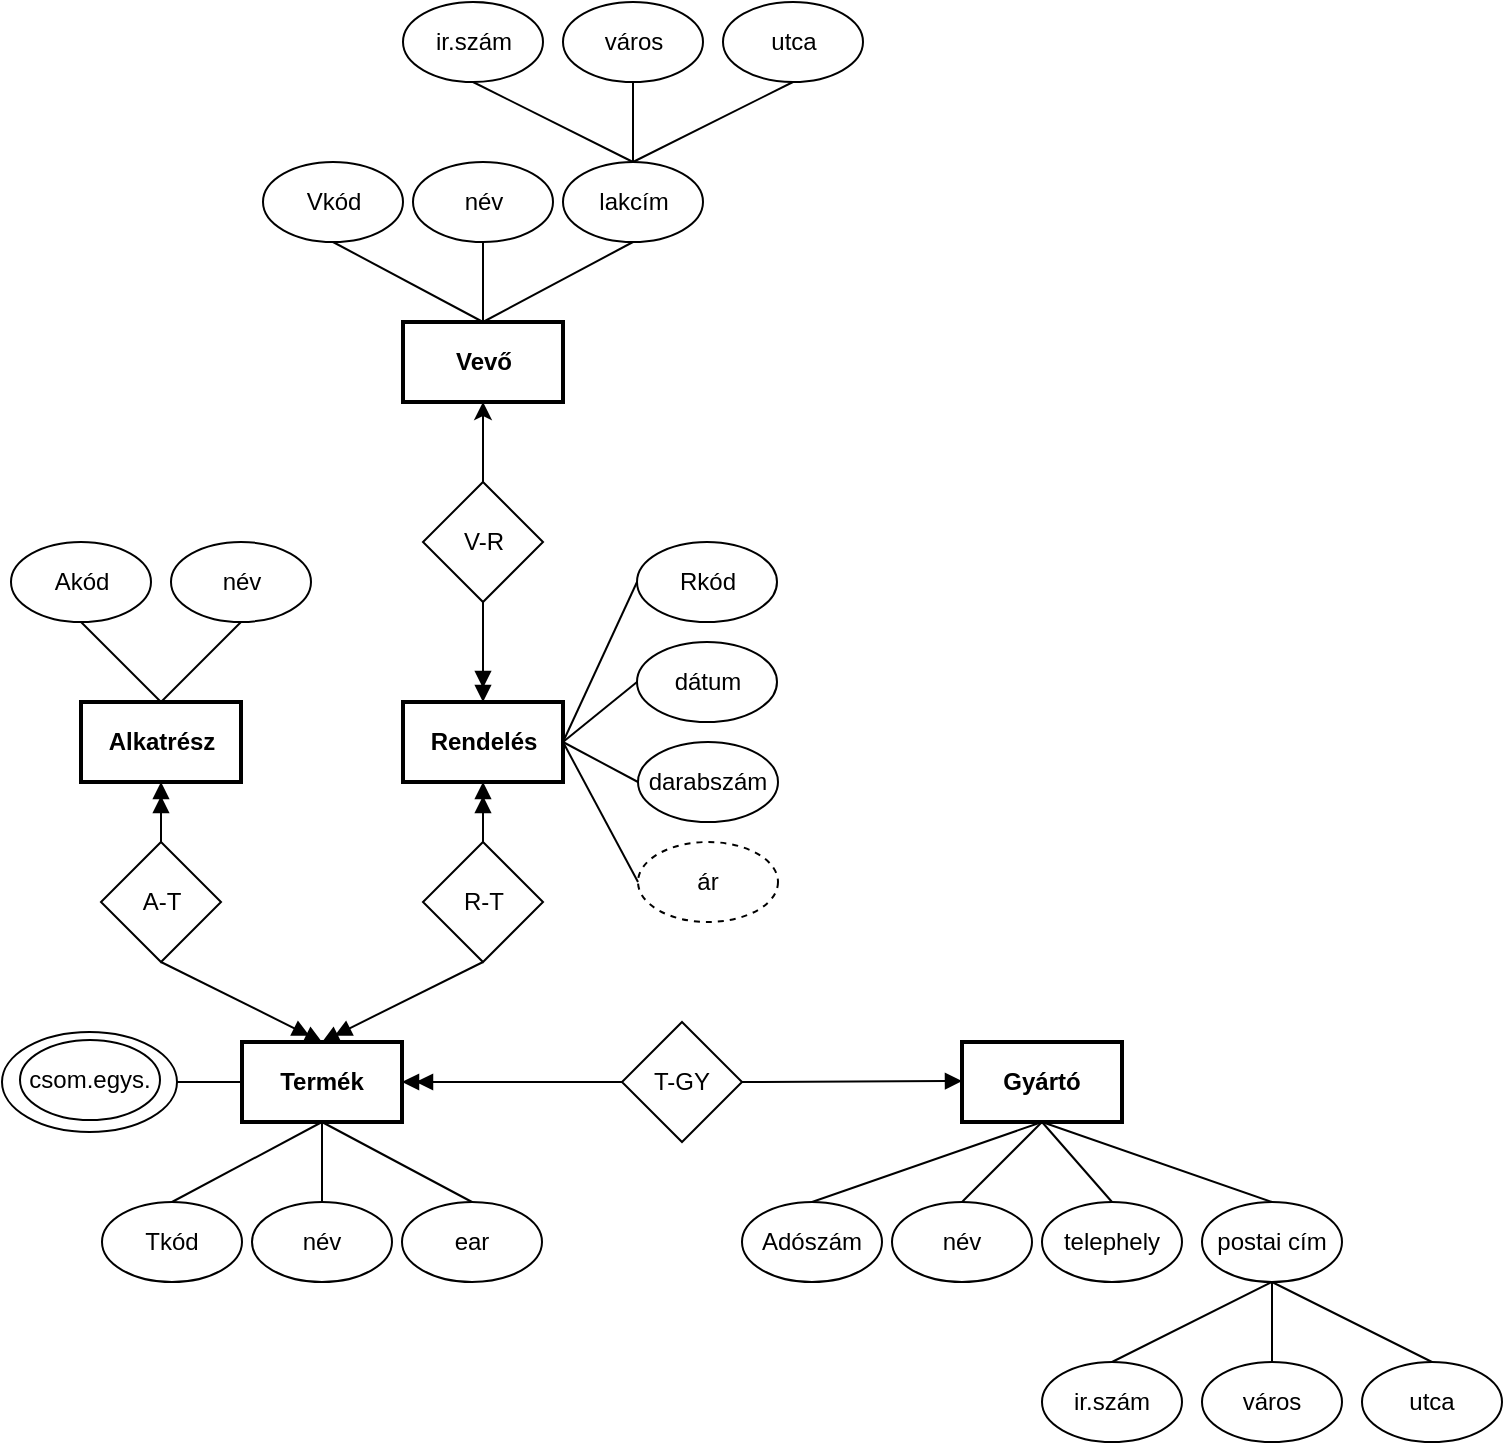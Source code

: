 <mxfile version="26.0.16">
  <diagram name="1 oldal" id="SWGS1Y7EocCnBRG4nAMQ">
    <mxGraphModel dx="972" dy="512" grid="1" gridSize="10" guides="1" tooltips="1" connect="1" arrows="1" fold="1" page="1" pageScale="1" pageWidth="827" pageHeight="1169" math="0" shadow="0">
      <root>
        <mxCell id="0" />
        <mxCell id="1" parent="0" />
        <mxCell id="RpMsPmkwIsjMrGcKM_-s-1" value="Termék" style="rounded=0;whiteSpace=wrap;html=1;strokeWidth=2;fontStyle=1" vertex="1" parent="1">
          <mxGeometry x="160" y="600" width="80" height="40" as="geometry" />
        </mxCell>
        <mxCell id="RpMsPmkwIsjMrGcKM_-s-21" style="edgeStyle=orthogonalEdgeStyle;rounded=0;orthogonalLoop=1;jettySize=auto;html=1;entryX=1;entryY=0.5;entryDx=0;entryDy=0;endArrow=doubleBlock;endFill=1;" edge="1" parent="1" source="RpMsPmkwIsjMrGcKM_-s-3" target="RpMsPmkwIsjMrGcKM_-s-1">
          <mxGeometry relative="1" as="geometry" />
        </mxCell>
        <mxCell id="RpMsPmkwIsjMrGcKM_-s-3" value="T-GY" style="rhombus;whiteSpace=wrap;html=1;" vertex="1" parent="1">
          <mxGeometry x="350" y="590" width="60" height="60" as="geometry" />
        </mxCell>
        <mxCell id="RpMsPmkwIsjMrGcKM_-s-5" value="" style="endArrow=block;html=1;rounded=0;exitX=1;exitY=0.5;exitDx=0;exitDy=0;entryX=0;entryY=0.5;entryDx=0;entryDy=0;endFill=1;" edge="1" parent="1" source="RpMsPmkwIsjMrGcKM_-s-3">
          <mxGeometry width="50" height="50" relative="1" as="geometry">
            <mxPoint x="450" y="619.5" as="sourcePoint" />
            <mxPoint x="520" y="619.5" as="targetPoint" />
          </mxGeometry>
        </mxCell>
        <mxCell id="RpMsPmkwIsjMrGcKM_-s-6" value="Tkód" style="ellipse;whiteSpace=wrap;html=1;" vertex="1" parent="1">
          <mxGeometry x="90" y="680" width="70" height="40" as="geometry" />
        </mxCell>
        <mxCell id="RpMsPmkwIsjMrGcKM_-s-7" value="név" style="ellipse;whiteSpace=wrap;html=1;" vertex="1" parent="1">
          <mxGeometry x="165" y="680" width="70" height="40" as="geometry" />
        </mxCell>
        <mxCell id="RpMsPmkwIsjMrGcKM_-s-8" value="ear" style="ellipse;whiteSpace=wrap;html=1;" vertex="1" parent="1">
          <mxGeometry x="240" y="680" width="70" height="40" as="geometry" />
        </mxCell>
        <mxCell id="RpMsPmkwIsjMrGcKM_-s-9" value="" style="endArrow=none;html=1;rounded=0;exitX=0.5;exitY=0;exitDx=0;exitDy=0;entryX=0;entryY=0.5;entryDx=0;entryDy=0;" edge="1" parent="1" source="RpMsPmkwIsjMrGcKM_-s-6">
          <mxGeometry width="50" height="50" relative="1" as="geometry">
            <mxPoint x="130" y="640" as="sourcePoint" />
            <mxPoint x="200" y="640" as="targetPoint" />
          </mxGeometry>
        </mxCell>
        <mxCell id="RpMsPmkwIsjMrGcKM_-s-10" value="" style="endArrow=none;html=1;rounded=0;exitX=0.5;exitY=0;exitDx=0;exitDy=0;entryX=0.5;entryY=1;entryDx=0;entryDy=0;" edge="1" parent="1" source="RpMsPmkwIsjMrGcKM_-s-7" target="RpMsPmkwIsjMrGcKM_-s-1">
          <mxGeometry width="50" height="50" relative="1" as="geometry">
            <mxPoint x="132" y="688" as="sourcePoint" />
            <mxPoint x="210" y="650" as="targetPoint" />
          </mxGeometry>
        </mxCell>
        <mxCell id="RpMsPmkwIsjMrGcKM_-s-11" value="" style="endArrow=none;html=1;rounded=0;exitX=0.5;exitY=0;exitDx=0;exitDy=0;" edge="1" parent="1" source="RpMsPmkwIsjMrGcKM_-s-8">
          <mxGeometry width="50" height="50" relative="1" as="geometry">
            <mxPoint x="210" y="690" as="sourcePoint" />
            <mxPoint x="200" y="640" as="targetPoint" />
          </mxGeometry>
        </mxCell>
        <mxCell id="RpMsPmkwIsjMrGcKM_-s-12" value="Gyártó" style="rounded=0;whiteSpace=wrap;html=1;strokeWidth=2;fontStyle=1" vertex="1" parent="1">
          <mxGeometry x="520" y="600" width="80" height="40" as="geometry" />
        </mxCell>
        <mxCell id="RpMsPmkwIsjMrGcKM_-s-14" value="Adószám" style="ellipse;whiteSpace=wrap;html=1;" vertex="1" parent="1">
          <mxGeometry x="410" y="680" width="70" height="40" as="geometry" />
        </mxCell>
        <mxCell id="RpMsPmkwIsjMrGcKM_-s-15" value="név" style="ellipse;whiteSpace=wrap;html=1;" vertex="1" parent="1">
          <mxGeometry x="485" y="680" width="70" height="40" as="geometry" />
        </mxCell>
        <mxCell id="RpMsPmkwIsjMrGcKM_-s-16" value="telephely" style="ellipse;whiteSpace=wrap;html=1;" vertex="1" parent="1">
          <mxGeometry x="560" y="680" width="70" height="40" as="geometry" />
        </mxCell>
        <mxCell id="RpMsPmkwIsjMrGcKM_-s-17" value="" style="endArrow=none;html=1;rounded=0;exitX=0.5;exitY=0;exitDx=0;exitDy=0;entryX=0;entryY=0.5;entryDx=0;entryDy=0;" edge="1" parent="1" source="RpMsPmkwIsjMrGcKM_-s-14">
          <mxGeometry width="50" height="50" relative="1" as="geometry">
            <mxPoint x="490" y="640" as="sourcePoint" />
            <mxPoint x="560" y="640" as="targetPoint" />
          </mxGeometry>
        </mxCell>
        <mxCell id="RpMsPmkwIsjMrGcKM_-s-18" value="" style="endArrow=none;html=1;rounded=0;exitX=0.5;exitY=0;exitDx=0;exitDy=0;entryX=0.5;entryY=1;entryDx=0;entryDy=0;" edge="1" parent="1" source="RpMsPmkwIsjMrGcKM_-s-15" target="RpMsPmkwIsjMrGcKM_-s-12">
          <mxGeometry width="50" height="50" relative="1" as="geometry">
            <mxPoint x="492" y="688" as="sourcePoint" />
            <mxPoint x="570" y="650" as="targetPoint" />
          </mxGeometry>
        </mxCell>
        <mxCell id="RpMsPmkwIsjMrGcKM_-s-19" value="" style="endArrow=none;html=1;rounded=0;exitX=0.5;exitY=0;exitDx=0;exitDy=0;" edge="1" parent="1" source="RpMsPmkwIsjMrGcKM_-s-16">
          <mxGeometry width="50" height="50" relative="1" as="geometry">
            <mxPoint x="570" y="690" as="sourcePoint" />
            <mxPoint x="560" y="640" as="targetPoint" />
          </mxGeometry>
        </mxCell>
        <mxCell id="RpMsPmkwIsjMrGcKM_-s-22" value="postai cím" style="ellipse;whiteSpace=wrap;html=1;" vertex="1" parent="1">
          <mxGeometry x="640" y="680" width="70" height="40" as="geometry" />
        </mxCell>
        <mxCell id="RpMsPmkwIsjMrGcKM_-s-23" value="" style="endArrow=none;html=1;rounded=0;exitX=0.5;exitY=0;exitDx=0;exitDy=0;entryX=0.5;entryY=1;entryDx=0;entryDy=0;" edge="1" parent="1" source="RpMsPmkwIsjMrGcKM_-s-22" target="RpMsPmkwIsjMrGcKM_-s-12">
          <mxGeometry width="50" height="50" relative="1" as="geometry">
            <mxPoint x="605" y="690" as="sourcePoint" />
            <mxPoint x="570" y="650" as="targetPoint" />
          </mxGeometry>
        </mxCell>
        <mxCell id="RpMsPmkwIsjMrGcKM_-s-24" value="ir.szám" style="ellipse;whiteSpace=wrap;html=1;" vertex="1" parent="1">
          <mxGeometry x="560" y="760" width="70" height="40" as="geometry" />
        </mxCell>
        <mxCell id="RpMsPmkwIsjMrGcKM_-s-25" value="" style="endArrow=none;html=1;rounded=0;exitX=0.5;exitY=0;exitDx=0;exitDy=0;entryX=0.5;entryY=1;entryDx=0;entryDy=0;" edge="1" parent="1" source="RpMsPmkwIsjMrGcKM_-s-24" target="RpMsPmkwIsjMrGcKM_-s-22">
          <mxGeometry width="50" height="50" relative="1" as="geometry">
            <mxPoint x="725" y="770" as="sourcePoint" />
            <mxPoint x="660" y="740" as="targetPoint" />
          </mxGeometry>
        </mxCell>
        <mxCell id="RpMsPmkwIsjMrGcKM_-s-26" value="város" style="ellipse;whiteSpace=wrap;html=1;" vertex="1" parent="1">
          <mxGeometry x="640" y="760" width="70" height="40" as="geometry" />
        </mxCell>
        <mxCell id="RpMsPmkwIsjMrGcKM_-s-27" value="utca" style="ellipse;whiteSpace=wrap;html=1;" vertex="1" parent="1">
          <mxGeometry x="720" y="760" width="70" height="40" as="geometry" />
        </mxCell>
        <mxCell id="RpMsPmkwIsjMrGcKM_-s-28" value="" style="endArrow=none;html=1;rounded=0;exitX=0.5;exitY=0;exitDx=0;exitDy=0;entryX=0.5;entryY=1;entryDx=0;entryDy=0;" edge="1" parent="1" source="RpMsPmkwIsjMrGcKM_-s-26" target="RpMsPmkwIsjMrGcKM_-s-22">
          <mxGeometry width="50" height="50" relative="1" as="geometry">
            <mxPoint x="605" y="770" as="sourcePoint" />
            <mxPoint x="710" y="740" as="targetPoint" />
          </mxGeometry>
        </mxCell>
        <mxCell id="RpMsPmkwIsjMrGcKM_-s-29" value="" style="endArrow=none;html=1;rounded=0;exitX=0.5;exitY=0;exitDx=0;exitDy=0;entryX=0.5;entryY=1;entryDx=0;entryDy=0;" edge="1" parent="1" source="RpMsPmkwIsjMrGcKM_-s-27" target="RpMsPmkwIsjMrGcKM_-s-22">
          <mxGeometry width="50" height="50" relative="1" as="geometry">
            <mxPoint x="615" y="780" as="sourcePoint" />
            <mxPoint x="770" y="730" as="targetPoint" />
          </mxGeometry>
        </mxCell>
        <mxCell id="RpMsPmkwIsjMrGcKM_-s-30" value="Tkód" style="ellipse;whiteSpace=wrap;html=1;" vertex="1" parent="1">
          <mxGeometry x="40" y="595" width="87.5" height="50" as="geometry" />
        </mxCell>
        <mxCell id="RpMsPmkwIsjMrGcKM_-s-31" value="csom.egys." style="ellipse;whiteSpace=wrap;html=1;" vertex="1" parent="1">
          <mxGeometry x="49" y="599" width="70" height="40" as="geometry" />
        </mxCell>
        <mxCell id="RpMsPmkwIsjMrGcKM_-s-32" value="" style="endArrow=none;html=1;rounded=0;entryX=0;entryY=0.5;entryDx=0;entryDy=0;exitX=1;exitY=0.5;exitDx=0;exitDy=0;" edge="1" parent="1" source="RpMsPmkwIsjMrGcKM_-s-30" target="RpMsPmkwIsjMrGcKM_-s-1">
          <mxGeometry width="50" height="50" relative="1" as="geometry">
            <mxPoint x="140" y="640" as="sourcePoint" />
            <mxPoint x="202.5" y="580" as="targetPoint" />
          </mxGeometry>
        </mxCell>
        <mxCell id="RpMsPmkwIsjMrGcKM_-s-33" value="Alkatrész" style="rounded=0;whiteSpace=wrap;html=1;strokeWidth=2;fontStyle=1" vertex="1" parent="1">
          <mxGeometry x="79.5" y="430" width="80" height="40" as="geometry" />
        </mxCell>
        <mxCell id="RpMsPmkwIsjMrGcKM_-s-35" style="edgeStyle=orthogonalEdgeStyle;rounded=0;orthogonalLoop=1;jettySize=auto;html=1;entryX=0.5;entryY=1;entryDx=0;entryDy=0;endArrow=doubleBlock;startFill=0;endFill=1;" edge="1" parent="1" source="RpMsPmkwIsjMrGcKM_-s-34" target="RpMsPmkwIsjMrGcKM_-s-33">
          <mxGeometry relative="1" as="geometry" />
        </mxCell>
        <mxCell id="RpMsPmkwIsjMrGcKM_-s-36" style="rounded=0;orthogonalLoop=1;jettySize=auto;html=1;entryX=0.5;entryY=0;entryDx=0;entryDy=0;endArrow=doubleBlock;startFill=0;endFill=1;exitX=0.5;exitY=1;exitDx=0;exitDy=0;" edge="1" parent="1" source="RpMsPmkwIsjMrGcKM_-s-34" target="RpMsPmkwIsjMrGcKM_-s-1">
          <mxGeometry relative="1" as="geometry" />
        </mxCell>
        <mxCell id="RpMsPmkwIsjMrGcKM_-s-34" value="A-T" style="rhombus;whiteSpace=wrap;html=1;" vertex="1" parent="1">
          <mxGeometry x="89.5" y="500" width="60" height="60" as="geometry" />
        </mxCell>
        <mxCell id="RpMsPmkwIsjMrGcKM_-s-37" value="név" style="ellipse;whiteSpace=wrap;html=1;" vertex="1" parent="1">
          <mxGeometry x="124.5" y="350" width="70" height="40" as="geometry" />
        </mxCell>
        <mxCell id="RpMsPmkwIsjMrGcKM_-s-38" value="Akód" style="ellipse;whiteSpace=wrap;html=1;" vertex="1" parent="1">
          <mxGeometry x="44.5" y="350" width="70" height="40" as="geometry" />
        </mxCell>
        <mxCell id="RpMsPmkwIsjMrGcKM_-s-39" style="rounded=0;orthogonalLoop=1;jettySize=auto;html=1;entryX=0.5;entryY=0;entryDx=0;entryDy=0;endArrow=none;startFill=0;exitX=0.5;exitY=1;exitDx=0;exitDy=0;" edge="1" parent="1" source="RpMsPmkwIsjMrGcKM_-s-37" target="RpMsPmkwIsjMrGcKM_-s-33">
          <mxGeometry relative="1" as="geometry" />
        </mxCell>
        <mxCell id="RpMsPmkwIsjMrGcKM_-s-40" style="rounded=0;orthogonalLoop=1;jettySize=auto;html=1;exitX=0.5;exitY=1;exitDx=0;exitDy=0;entryX=0.5;entryY=0;entryDx=0;entryDy=0;endArrow=none;startFill=0;" edge="1" parent="1" source="RpMsPmkwIsjMrGcKM_-s-38" target="RpMsPmkwIsjMrGcKM_-s-33">
          <mxGeometry relative="1" as="geometry" />
        </mxCell>
        <mxCell id="RpMsPmkwIsjMrGcKM_-s-41" value="Rendelés" style="rounded=0;whiteSpace=wrap;html=1;strokeWidth=2;fontStyle=1" vertex="1" parent="1">
          <mxGeometry x="240.5" y="430" width="80" height="40" as="geometry" />
        </mxCell>
        <mxCell id="RpMsPmkwIsjMrGcKM_-s-42" style="edgeStyle=orthogonalEdgeStyle;rounded=0;orthogonalLoop=1;jettySize=auto;html=1;entryX=0.5;entryY=1;entryDx=0;entryDy=0;endArrow=doubleBlock;startFill=0;endFill=1;" edge="1" parent="1" source="RpMsPmkwIsjMrGcKM_-s-43" target="RpMsPmkwIsjMrGcKM_-s-41">
          <mxGeometry relative="1" as="geometry" />
        </mxCell>
        <mxCell id="RpMsPmkwIsjMrGcKM_-s-49" style="rounded=0;orthogonalLoop=1;jettySize=auto;html=1;entryX=0.5;entryY=0;entryDx=0;entryDy=0;endArrow=doubleBlock;endFill=1;exitX=0.5;exitY=1;exitDx=0;exitDy=0;" edge="1" parent="1" source="RpMsPmkwIsjMrGcKM_-s-43" target="RpMsPmkwIsjMrGcKM_-s-1">
          <mxGeometry relative="1" as="geometry" />
        </mxCell>
        <mxCell id="RpMsPmkwIsjMrGcKM_-s-43" value="R-T" style="rhombus;whiteSpace=wrap;html=1;" vertex="1" parent="1">
          <mxGeometry x="250.5" y="500" width="60" height="60" as="geometry" />
        </mxCell>
        <mxCell id="RpMsPmkwIsjMrGcKM_-s-44" value="ár" style="ellipse;whiteSpace=wrap;html=1;dashed=1;" vertex="1" parent="1">
          <mxGeometry x="358" y="500" width="70" height="40" as="geometry" />
        </mxCell>
        <mxCell id="RpMsPmkwIsjMrGcKM_-s-45" value="darabszám" style="ellipse;whiteSpace=wrap;html=1;" vertex="1" parent="1">
          <mxGeometry x="358" y="450" width="70" height="40" as="geometry" />
        </mxCell>
        <mxCell id="RpMsPmkwIsjMrGcKM_-s-46" style="rounded=0;orthogonalLoop=1;jettySize=auto;html=1;entryX=1;entryY=0.5;entryDx=0;entryDy=0;endArrow=none;startFill=0;exitX=0;exitY=0.5;exitDx=0;exitDy=0;" edge="1" parent="1" source="RpMsPmkwIsjMrGcKM_-s-44" target="RpMsPmkwIsjMrGcKM_-s-41">
          <mxGeometry relative="1" as="geometry" />
        </mxCell>
        <mxCell id="RpMsPmkwIsjMrGcKM_-s-47" style="rounded=0;orthogonalLoop=1;jettySize=auto;html=1;exitX=0;exitY=0.5;exitDx=0;exitDy=0;entryX=1;entryY=0.5;entryDx=0;entryDy=0;endArrow=none;startFill=0;" edge="1" parent="1" source="RpMsPmkwIsjMrGcKM_-s-45" target="RpMsPmkwIsjMrGcKM_-s-41">
          <mxGeometry relative="1" as="geometry" />
        </mxCell>
        <mxCell id="RpMsPmkwIsjMrGcKM_-s-51" value="dátum" style="ellipse;whiteSpace=wrap;html=1;" vertex="1" parent="1">
          <mxGeometry x="357.5" y="400" width="70" height="40" as="geometry" />
        </mxCell>
        <mxCell id="RpMsPmkwIsjMrGcKM_-s-52" value="Rkód" style="ellipse;whiteSpace=wrap;html=1;" vertex="1" parent="1">
          <mxGeometry x="357.5" y="350" width="70" height="40" as="geometry" />
        </mxCell>
        <mxCell id="RpMsPmkwIsjMrGcKM_-s-53" style="rounded=0;orthogonalLoop=1;jettySize=auto;html=1;entryX=1;entryY=0.5;entryDx=0;entryDy=0;endArrow=none;startFill=0;exitX=0;exitY=0.5;exitDx=0;exitDy=0;" edge="1" parent="1" source="RpMsPmkwIsjMrGcKM_-s-51" target="RpMsPmkwIsjMrGcKM_-s-41">
          <mxGeometry relative="1" as="geometry">
            <mxPoint x="320.5" y="350" as="targetPoint" />
          </mxGeometry>
        </mxCell>
        <mxCell id="RpMsPmkwIsjMrGcKM_-s-54" style="rounded=0;orthogonalLoop=1;jettySize=auto;html=1;entryX=1;entryY=0.5;entryDx=0;entryDy=0;endArrow=none;startFill=0;exitX=0;exitY=0.5;exitDx=0;exitDy=0;" edge="1" parent="1" source="RpMsPmkwIsjMrGcKM_-s-52" target="RpMsPmkwIsjMrGcKM_-s-41">
          <mxGeometry relative="1" as="geometry">
            <mxPoint x="331" y="460" as="targetPoint" />
            <mxPoint x="367" y="410" as="sourcePoint" />
          </mxGeometry>
        </mxCell>
        <mxCell id="RpMsPmkwIsjMrGcKM_-s-58" style="rounded=0;orthogonalLoop=1;jettySize=auto;html=1;entryX=0.5;entryY=1;entryDx=0;entryDy=0;" edge="1" parent="1" source="RpMsPmkwIsjMrGcKM_-s-55" target="RpMsPmkwIsjMrGcKM_-s-57">
          <mxGeometry relative="1" as="geometry">
            <mxPoint x="280.5" y="320" as="sourcePoint" />
          </mxGeometry>
        </mxCell>
        <mxCell id="RpMsPmkwIsjMrGcKM_-s-59" value="" style="rounded=0;orthogonalLoop=1;jettySize=auto;html=1;endArrow=doubleBlock;endFill=1;" edge="1" parent="1" source="RpMsPmkwIsjMrGcKM_-s-55" target="RpMsPmkwIsjMrGcKM_-s-41">
          <mxGeometry relative="1" as="geometry" />
        </mxCell>
        <mxCell id="RpMsPmkwIsjMrGcKM_-s-55" value="V-R" style="rhombus;whiteSpace=wrap;html=1;" vertex="1" parent="1">
          <mxGeometry x="250.5" y="320" width="60" height="60" as="geometry" />
        </mxCell>
        <mxCell id="RpMsPmkwIsjMrGcKM_-s-57" value="Vevő" style="rounded=0;whiteSpace=wrap;html=1;strokeWidth=2;fontStyle=1" vertex="1" parent="1">
          <mxGeometry x="240.5" y="240" width="80" height="40" as="geometry" />
        </mxCell>
        <mxCell id="RpMsPmkwIsjMrGcKM_-s-61" style="rounded=0;orthogonalLoop=1;jettySize=auto;html=1;entryX=0.5;entryY=0;entryDx=0;entryDy=0;endArrow=none;startFill=0;" edge="1" parent="1" source="RpMsPmkwIsjMrGcKM_-s-60" target="RpMsPmkwIsjMrGcKM_-s-57">
          <mxGeometry relative="1" as="geometry" />
        </mxCell>
        <mxCell id="RpMsPmkwIsjMrGcKM_-s-60" value="név" style="ellipse;whiteSpace=wrap;html=1;" vertex="1" parent="1">
          <mxGeometry x="245.5" y="160" width="70" height="40" as="geometry" />
        </mxCell>
        <mxCell id="RpMsPmkwIsjMrGcKM_-s-64" style="rounded=0;orthogonalLoop=1;jettySize=auto;html=1;entryX=0.5;entryY=0;entryDx=0;entryDy=0;endArrow=none;startFill=0;exitX=0.5;exitY=1;exitDx=0;exitDy=0;" edge="1" parent="1" source="RpMsPmkwIsjMrGcKM_-s-62" target="RpMsPmkwIsjMrGcKM_-s-57">
          <mxGeometry relative="1" as="geometry" />
        </mxCell>
        <mxCell id="RpMsPmkwIsjMrGcKM_-s-62" value="Vkód" style="ellipse;whiteSpace=wrap;html=1;" vertex="1" parent="1">
          <mxGeometry x="170.5" y="160" width="70" height="40" as="geometry" />
        </mxCell>
        <mxCell id="RpMsPmkwIsjMrGcKM_-s-65" style="rounded=0;orthogonalLoop=1;jettySize=auto;html=1;entryX=0.5;entryY=0;entryDx=0;entryDy=0;endArrow=none;startFill=0;exitX=0.5;exitY=1;exitDx=0;exitDy=0;" edge="1" parent="1" source="RpMsPmkwIsjMrGcKM_-s-63" target="RpMsPmkwIsjMrGcKM_-s-57">
          <mxGeometry relative="1" as="geometry" />
        </mxCell>
        <mxCell id="RpMsPmkwIsjMrGcKM_-s-63" value="lakcím" style="ellipse;whiteSpace=wrap;html=1;" vertex="1" parent="1">
          <mxGeometry x="320.5" y="160" width="70" height="40" as="geometry" />
        </mxCell>
        <mxCell id="RpMsPmkwIsjMrGcKM_-s-70" style="rounded=0;orthogonalLoop=1;jettySize=auto;html=1;entryX=0.5;entryY=0;entryDx=0;entryDy=0;exitX=0.5;exitY=1;exitDx=0;exitDy=0;endArrow=none;startFill=0;" edge="1" parent="1" source="RpMsPmkwIsjMrGcKM_-s-67" target="RpMsPmkwIsjMrGcKM_-s-63">
          <mxGeometry relative="1" as="geometry" />
        </mxCell>
        <mxCell id="RpMsPmkwIsjMrGcKM_-s-67" value="ir.szám" style="ellipse;whiteSpace=wrap;html=1;" vertex="1" parent="1">
          <mxGeometry x="240.5" y="80" width="70" height="40" as="geometry" />
        </mxCell>
        <mxCell id="RpMsPmkwIsjMrGcKM_-s-71" style="edgeStyle=orthogonalEdgeStyle;rounded=0;orthogonalLoop=1;jettySize=auto;html=1;entryX=0.5;entryY=0;entryDx=0;entryDy=0;endArrow=none;startFill=0;" edge="1" parent="1" source="RpMsPmkwIsjMrGcKM_-s-68" target="RpMsPmkwIsjMrGcKM_-s-63">
          <mxGeometry relative="1" as="geometry" />
        </mxCell>
        <mxCell id="RpMsPmkwIsjMrGcKM_-s-68" value="város" style="ellipse;whiteSpace=wrap;html=1;" vertex="1" parent="1">
          <mxGeometry x="320.5" y="80" width="70" height="40" as="geometry" />
        </mxCell>
        <mxCell id="RpMsPmkwIsjMrGcKM_-s-72" style="rounded=0;orthogonalLoop=1;jettySize=auto;html=1;entryX=0.5;entryY=0;entryDx=0;entryDy=0;exitX=0.5;exitY=1;exitDx=0;exitDy=0;endArrow=none;startFill=0;" edge="1" parent="1" source="RpMsPmkwIsjMrGcKM_-s-69" target="RpMsPmkwIsjMrGcKM_-s-63">
          <mxGeometry relative="1" as="geometry" />
        </mxCell>
        <mxCell id="RpMsPmkwIsjMrGcKM_-s-69" value="utca" style="ellipse;whiteSpace=wrap;html=1;" vertex="1" parent="1">
          <mxGeometry x="400.5" y="80" width="70" height="40" as="geometry" />
        </mxCell>
      </root>
    </mxGraphModel>
  </diagram>
</mxfile>
